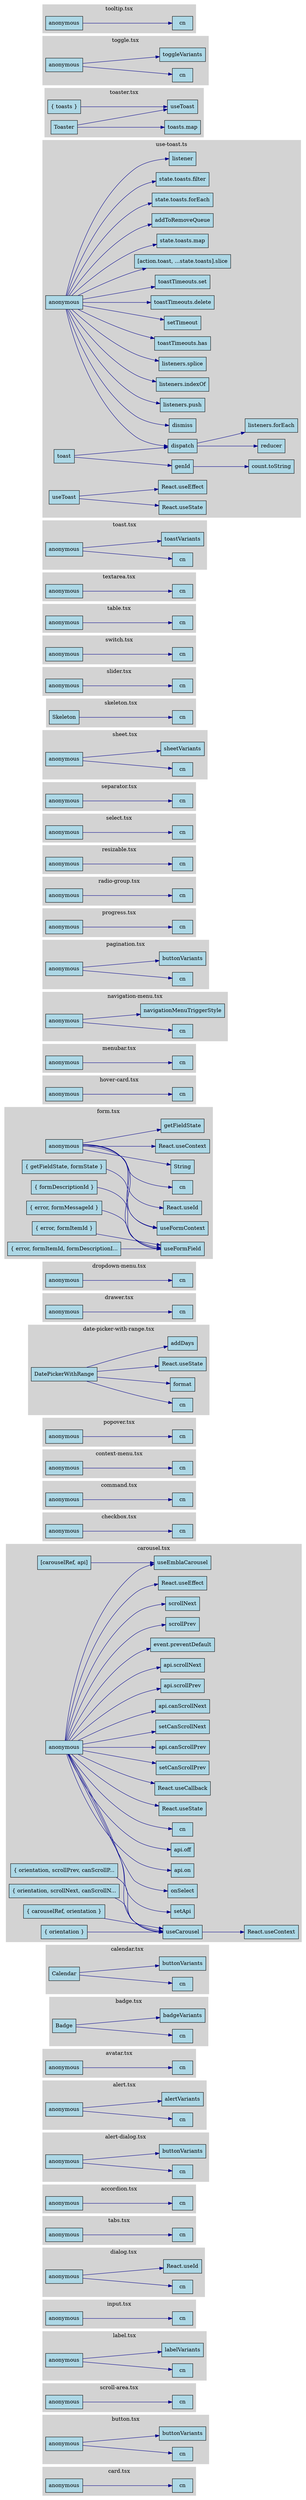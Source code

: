 digraph uiCalls {
  rankdir=LR;
  node [shape=box, style=filled, fillcolor=lightblue];
  edge [color=darkblue];

  subgraph "cluster_card_tsx" {
    label="card.tsx";
    style=filled;
    color=lightgrey;

    n670 [label="anonymous"];
    n671 [label="cn"];
    n670 -> n671;
  }

  subgraph "cluster_button_tsx" {
    label="button.tsx";
    style=filled;
    color=lightgrey;

    n672 [label="anonymous"];
    n673 [label="cn"];
    n672 -> n673;
    n674 [label="buttonVariants"];
    n672 -> n674;
  }

  subgraph "cluster_scroll_area_tsx" {
    label="scroll-area.tsx";
    style=filled;
    color=lightgrey;

    n675 [label="anonymous"];
    n676 [label="cn"];
    n675 -> n676;
  }

  subgraph "cluster_label_tsx" {
    label="label.tsx";
    style=filled;
    color=lightgrey;

    n677 [label="anonymous"];
    n678 [label="cn"];
    n677 -> n678;
    n679 [label="labelVariants"];
    n677 -> n679;
  }

  subgraph "cluster_input_tsx" {
    label="input.tsx";
    style=filled;
    color=lightgrey;

    n680 [label="anonymous"];
    n681 [label="cn"];
    n680 -> n681;
  }

  subgraph "cluster_dialog_tsx" {
    label="dialog.tsx";
    style=filled;
    color=lightgrey;

    n682 [label="anonymous"];
    n683 [label="cn"];
    n682 -> n683;
    n684 [label="React.useId"];
    n682 -> n684;
  }

  subgraph "cluster_tabs_tsx" {
    label="tabs.tsx";
    style=filled;
    color=lightgrey;

    n685 [label="anonymous"];
    n686 [label="cn"];
    n685 -> n686;
  }

  subgraph "cluster_AddApplianceDialog_tsx" {
    label="AddApplianceDialog.tsx";
    style=filled;
    color=lightgrey;

  }

  subgraph "cluster_CatalogDialog_tsx" {
    label="CatalogDialog.tsx";
    style=filled;
    color=lightgrey;

  }

  subgraph "cluster_accordion_tsx" {
    label="accordion.tsx";
    style=filled;
    color=lightgrey;

    n687 [label="anonymous"];
    n688 [label="cn"];
    n687 -> n688;
  }

  subgraph "cluster_alert_dialog_tsx" {
    label="alert-dialog.tsx";
    style=filled;
    color=lightgrey;

    n689 [label="anonymous"];
    n690 [label="cn"];
    n689 -> n690;
    n691 [label="buttonVariants"];
    n689 -> n691;
  }

  subgraph "cluster_alert_tsx" {
    label="alert.tsx";
    style=filled;
    color=lightgrey;

    n692 [label="anonymous"];
    n693 [label="cn"];
    n692 -> n693;
    n694 [label="alertVariants"];
    n692 -> n694;
  }

  subgraph "cluster_aspect_ratio_tsx" {
    label="aspect-ratio.tsx";
    style=filled;
    color=lightgrey;

  }

  subgraph "cluster_avatar_tsx" {
    label="avatar.tsx";
    style=filled;
    color=lightgrey;

    n695 [label="anonymous"];
    n696 [label="cn"];
    n695 -> n696;
  }

  subgraph "cluster_badge_tsx" {
    label="badge.tsx";
    style=filled;
    color=lightgrey;

    n697 [label="Badge"];
    n698 [label="cn"];
    n697 -> n698;
    n699 [label="badgeVariants"];
    n697 -> n699;
  }

  subgraph "cluster_calendar_tsx" {
    label="calendar.tsx";
    style=filled;
    color=lightgrey;

    n700 [label="Calendar"];
    n701 [label="cn"];
    n700 -> n701;
    n702 [label="buttonVariants"];
    n700 -> n702;
  }

  subgraph "cluster_carousel_tsx" {
    label="carousel.tsx";
    style=filled;
    color=lightgrey;

    n703 [label="useCarousel"];
    n704 [label="React.useContext"];
    n703 -> n704;
    n705 [label="[carouselRef, api]"];
    n706 [label="useEmblaCarousel"];
    n705 -> n706;
    n707 [label="anonymous"];
    n706 [label="useEmblaCarousel"];
    n707 -> n706;
    n708 [label="React.useState"];
    n707 -> n708;
    n709 [label="React.useCallback"];
    n707 -> n709;
    n710 [label="setCanScrollPrev"];
    n707 -> n710;
    n711 [label="api.canScrollPrev"];
    n707 -> n711;
    n712 [label="setCanScrollNext"];
    n707 -> n712;
    n713 [label="api.canScrollNext"];
    n707 -> n713;
    n714 [label="api.scrollPrev"];
    n707 -> n714;
    n715 [label="api.scrollNext"];
    n707 -> n715;
    n716 [label="event.preventDefault"];
    n707 -> n716;
    n717 [label="scrollPrev"];
    n707 -> n717;
    n718 [label="scrollNext"];
    n707 -> n718;
    n719 [label="React.useEffect"];
    n707 -> n719;
    n720 [label="setApi"];
    n707 -> n720;
    n721 [label="onSelect"];
    n707 -> n721;
    n722 [label="api.on"];
    n707 -> n722;
    n723 [label="api.off"];
    n707 -> n723;
    n724 [label="cn"];
    n707 -> n724;
    n703 [label="useCarousel"];
    n707 -> n703;
    n725 [label="{ carouselRef, orientation }"];
    n703 [label="useCarousel"];
    n725 -> n703;
    n726 [label="{ orientation }"];
    n703 [label="useCarousel"];
    n726 -> n703;
    n727 [label="{ orientation, scrollPrev, canScrollP..."];
    n703 [label="useCarousel"];
    n727 -> n703;
    n728 [label="{ orientation, scrollNext, canScrollN..."];
    n703 [label="useCarousel"];
    n728 -> n703;
  }

  subgraph "cluster_checkbox_tsx" {
    label="checkbox.tsx";
    style=filled;
    color=lightgrey;

    n729 [label="anonymous"];
    n730 [label="cn"];
    n729 -> n730;
  }

  subgraph "cluster_collapsible_tsx" {
    label="collapsible.tsx";
    style=filled;
    color=lightgrey;

  }

  subgraph "cluster_command_tsx" {
    label="command.tsx";
    style=filled;
    color=lightgrey;

    n731 [label="anonymous"];
    n732 [label="cn"];
    n731 -> n732;
  }

  subgraph "cluster_context_menu_tsx" {
    label="context-menu.tsx";
    style=filled;
    color=lightgrey;

    n733 [label="anonymous"];
    n734 [label="cn"];
    n733 -> n734;
  }

  subgraph "cluster_popover_tsx" {
    label="popover.tsx";
    style=filled;
    color=lightgrey;

    n735 [label="anonymous"];
    n736 [label="cn"];
    n735 -> n736;
  }

  subgraph "cluster_date_picker_with_range_tsx" {
    label="date-picker-with-range.tsx";
    style=filled;
    color=lightgrey;

    n737 [label="DatePickerWithRange"];
    n738 [label="React.useState"];
    n737 -> n738;
    n739 [label="addDays"];
    n737 -> n739;
    n740 [label="cn"];
    n737 -> n740;
    n741 [label="format"];
    n737 -> n741;
  }

  subgraph "cluster_drawer_tsx" {
    label="drawer.tsx";
    style=filled;
    color=lightgrey;

    n742 [label="anonymous"];
    n743 [label="cn"];
    n742 -> n743;
  }

  subgraph "cluster_dropdown_menu_tsx" {
    label="dropdown-menu.tsx";
    style=filled;
    color=lightgrey;

    n744 [label="anonymous"];
    n745 [label="cn"];
    n744 -> n745;
  }

  subgraph "cluster_form_tsx" {
    label="form.tsx";
    style=filled;
    color=lightgrey;

    n746 [label="anonymous"];
    n747 [label="React.useContext"];
    n746 -> n747;
    n748 [label="useFormContext"];
    n746 -> n748;
    n749 [label="getFieldState"];
    n746 -> n749;
    n750 [label="React.useId"];
    n746 -> n750;
    n751 [label="cn"];
    n746 -> n751;
    n752 [label="useFormField"];
    n746 -> n752;
    n753 [label="String"];
    n746 -> n753;
    n754 [label="{ getFieldState, formState }"];
    n748 [label="useFormContext"];
    n754 -> n748;
    n755 [label="{ error, formItemId }"];
    n752 [label="useFormField"];
    n755 -> n752;
    n756 [label="{ error, formItemId, formDescriptionI..."];
    n752 [label="useFormField"];
    n756 -> n752;
    n757 [label="{ formDescriptionId }"];
    n752 [label="useFormField"];
    n757 -> n752;
    n758 [label="{ error, formMessageId }"];
    n752 [label="useFormField"];
    n758 -> n752;
  }

  subgraph "cluster_hover_card_tsx" {
    label="hover-card.tsx";
    style=filled;
    color=lightgrey;

    n759 [label="anonymous"];
    n760 [label="cn"];
    n759 -> n760;
  }

  subgraph "cluster_menubar_tsx" {
    label="menubar.tsx";
    style=filled;
    color=lightgrey;

    n761 [label="anonymous"];
    n762 [label="cn"];
    n761 -> n762;
  }

  subgraph "cluster_navigation_menu_tsx" {
    label="navigation-menu.tsx";
    style=filled;
    color=lightgrey;

    n763 [label="anonymous"];
    n764 [label="cn"];
    n763 -> n764;
    n765 [label="navigationMenuTriggerStyle"];
    n763 -> n765;
  }

  subgraph "cluster_pagination_tsx" {
    label="pagination.tsx";
    style=filled;
    color=lightgrey;

    n766 [label="anonymous"];
    n767 [label="cn"];
    n766 -> n767;
    n768 [label="buttonVariants"];
    n766 -> n768;
  }

  subgraph "cluster_progress_tsx" {
    label="progress.tsx";
    style=filled;
    color=lightgrey;

    n769 [label="anonymous"];
    n770 [label="cn"];
    n769 -> n770;
  }

  subgraph "cluster_radio_group_tsx" {
    label="radio-group.tsx";
    style=filled;
    color=lightgrey;

    n771 [label="anonymous"];
    n772 [label="cn"];
    n771 -> n772;
  }

  subgraph "cluster_resizable_tsx" {
    label="resizable.tsx";
    style=filled;
    color=lightgrey;

    n773 [label="anonymous"];
    n774 [label="cn"];
    n773 -> n774;
  }

  subgraph "cluster_select_tsx" {
    label="select.tsx";
    style=filled;
    color=lightgrey;

    n775 [label="anonymous"];
    n776 [label="cn"];
    n775 -> n776;
  }

  subgraph "cluster_separator_tsx" {
    label="separator.tsx";
    style=filled;
    color=lightgrey;

    n777 [label="anonymous"];
    n778 [label="cn"];
    n777 -> n778;
  }

  subgraph "cluster_sheet_tsx" {
    label="sheet.tsx";
    style=filled;
    color=lightgrey;

    n779 [label="anonymous"];
    n780 [label="cn"];
    n779 -> n780;
    n781 [label="sheetVariants"];
    n779 -> n781;
  }

  subgraph "cluster_skeleton_tsx" {
    label="skeleton.tsx";
    style=filled;
    color=lightgrey;

    n782 [label="Skeleton"];
    n783 [label="cn"];
    n782 -> n783;
  }

  subgraph "cluster_slider_tsx" {
    label="slider.tsx";
    style=filled;
    color=lightgrey;

    n784 [label="anonymous"];
    n785 [label="cn"];
    n784 -> n785;
  }

  subgraph "cluster_switch_tsx" {
    label="switch.tsx";
    style=filled;
    color=lightgrey;

    n786 [label="anonymous"];
    n787 [label="cn"];
    n786 -> n787;
  }

  subgraph "cluster_table_tsx" {
    label="table.tsx";
    style=filled;
    color=lightgrey;

    n788 [label="anonymous"];
    n789 [label="cn"];
    n788 -> n789;
  }

  subgraph "cluster_textarea_tsx" {
    label="textarea.tsx";
    style=filled;
    color=lightgrey;

    n790 [label="anonymous"];
    n791 [label="cn"];
    n790 -> n791;
  }

  subgraph "cluster_toast_tsx" {
    label="toast.tsx";
    style=filled;
    color=lightgrey;

    n792 [label="anonymous"];
    n793 [label="cn"];
    n792 -> n793;
    n794 [label="toastVariants"];
    n792 -> n794;
  }

  subgraph "cluster_use_toast_ts" {
    label="use-toast.ts";
    style=filled;
    color=lightgrey;

    n795 [label="genId"];
    n796 [label="count.toString"];
    n795 -> n796;
    n797 [label="anonymous"];
    n798 [label="toastTimeouts.has"];
    n797 -> n798;
    n799 [label="setTimeout"];
    n797 -> n799;
    n800 [label="toastTimeouts.delete"];
    n797 -> n800;
    n801 [label="dispatch"];
    n797 -> n801;
    n802 [label="toastTimeouts.set"];
    n797 -> n802;
    n803 [label="[action.toast, ...state.toasts].slice"];
    n797 -> n803;
    n804 [label="state.toasts.map"];
    n797 -> n804;
    n805 [label="addToRemoveQueue"];
    n797 -> n805;
    n806 [label="state.toasts.forEach"];
    n797 -> n806;
    n807 [label="state.toasts.filter"];
    n797 -> n807;
    n808 [label="listener"];
    n797 -> n808;
    n809 [label="dismiss"];
    n797 -> n809;
    n810 [label="listeners.push"];
    n797 -> n810;
    n811 [label="listeners.indexOf"];
    n797 -> n811;
    n812 [label="listeners.splice"];
    n797 -> n812;
    n801 [label="dispatch"];
    n813 [label="reducer"];
    n801 -> n813;
    n814 [label="listeners.forEach"];
    n801 -> n814;
    n815 [label="toast"];
    n795 [label="genId"];
    n815 -> n795;
    n801 [label="dispatch"];
    n815 -> n801;
    n816 [label="useToast"];
    n817 [label="React.useState"];
    n816 -> n817;
    n818 [label="React.useEffect"];
    n816 -> n818;
  }

  subgraph "cluster_toaster_tsx" {
    label="toaster.tsx";
    style=filled;
    color=lightgrey;

    n819 [label="{ toasts }"];
    n820 [label="useToast"];
    n819 -> n820;
    n821 [label="Toaster"];
    n820 [label="useToast"];
    n821 -> n820;
    n822 [label="toasts.map"];
    n821 -> n822;
  }

  subgraph "cluster_toggle_tsx" {
    label="toggle.tsx";
    style=filled;
    color=lightgrey;

    n823 [label="anonymous"];
    n824 [label="cn"];
    n823 -> n824;
    n825 [label="toggleVariants"];
    n823 -> n825;
  }

  subgraph "cluster_tooltip_tsx" {
    label="tooltip.tsx";
    style=filled;
    color=lightgrey;

    n826 [label="anonymous"];
    n827 [label="cn"];
    n826 -> n827;
  }

  subgraph "cluster_alert_dialog_stories_tsx" {
    label="alert-dialog.stories.tsx";
    style=filled;
    color=lightgrey;

  }

  subgraph "cluster_button_stories_tsx" {
    label="button.stories.tsx";
    style=filled;
    color=lightgrey;

  }

  subgraph "cluster_dialog_stories_tsx" {
    label="dialog.stories.tsx";
    style=filled;
    color=lightgrey;

  }

  subgraph "cluster_input_stories_tsx" {
    label="input.stories.tsx";
    style=filled;
    color=lightgrey;

  }

  subgraph "cluster_select_stories_tsx" {
    label="select.stories.tsx";
    style=filled;
    color=lightgrey;

  }

}
